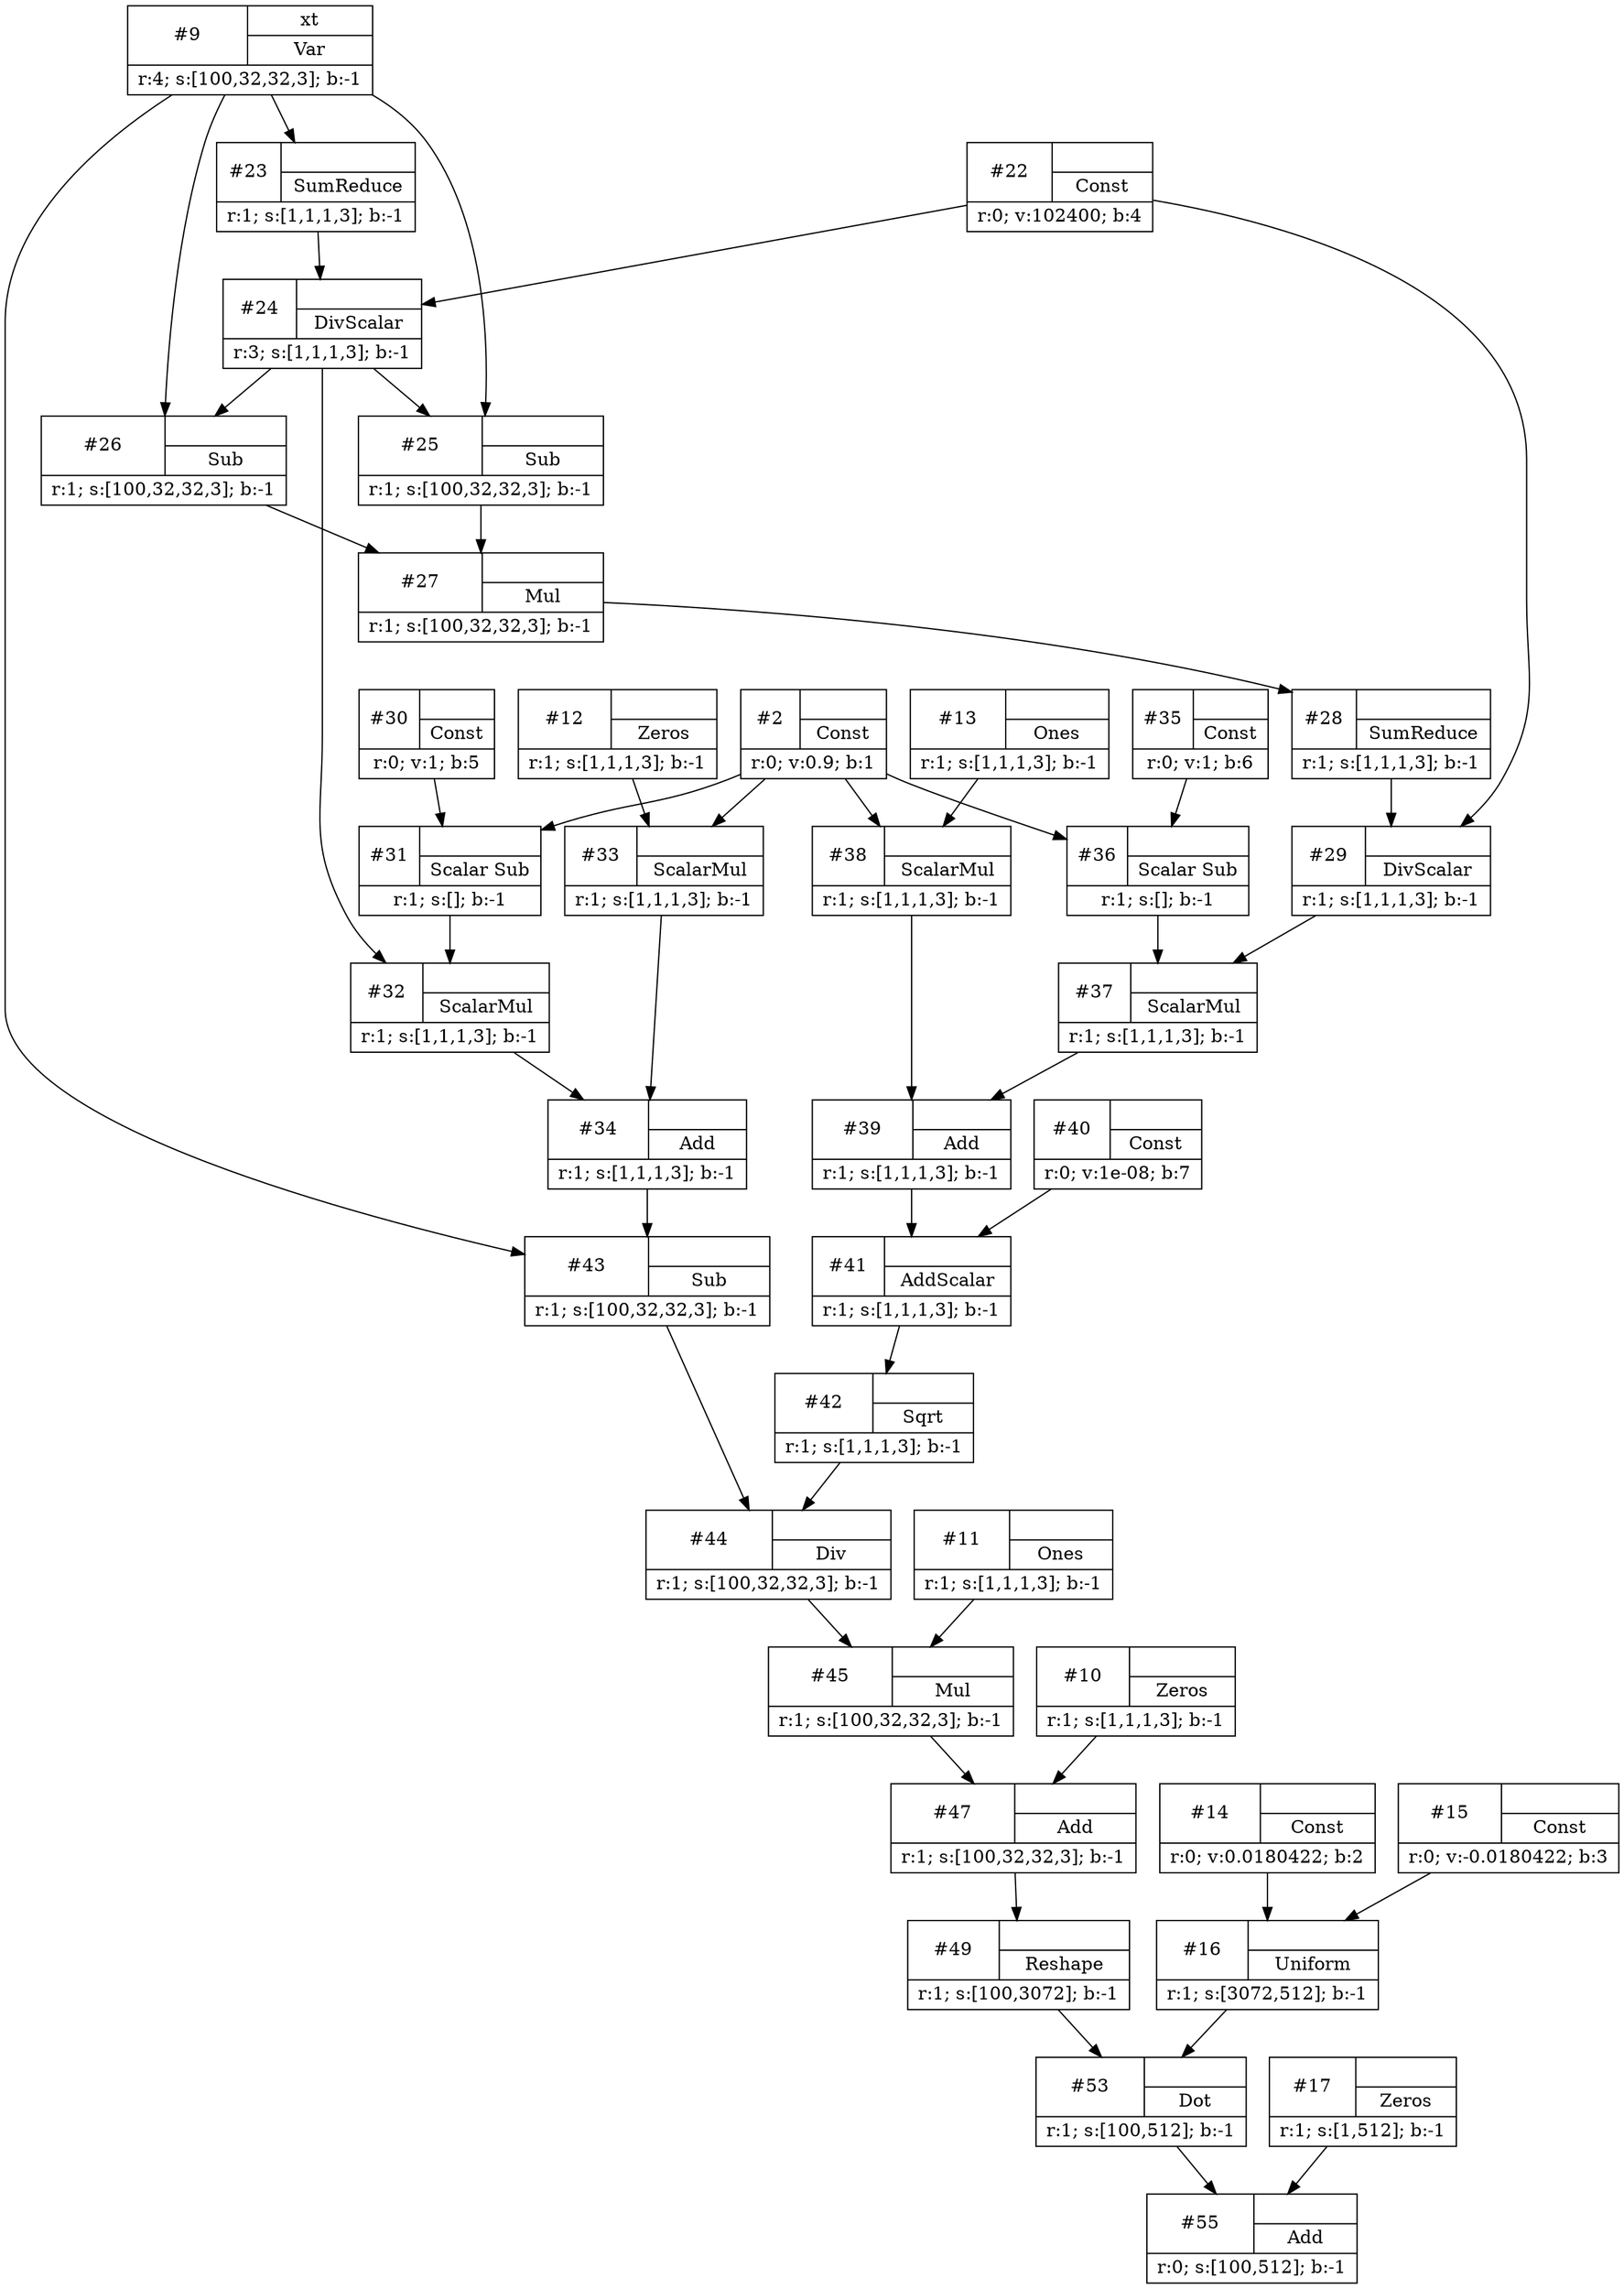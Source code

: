 digraph CG {
node [shape=record];
53 -> 55;
17 -> 55;
49 -> 53;
16 -> 53;
47 -> 49;
45 -> 47;
10 -> 47;
44 -> 45;
11 -> 45;
43 -> 44;
42 -> 44;
9 -> 43;
34 -> 43;
33 -> 34;
32 -> 34;
2 -> 33;
12 -> 33;
31 -> 32;
24 -> 32;
30 -> 31;
2 -> 31;
23 -> 24;
22 -> 24;
9 -> 23;
41 -> 42;
39 -> 41;
40 -> 41;
38 -> 39;
37 -> 39;
2 -> 38;
13 -> 38;
36 -> 37;
29 -> 37;
35 -> 36;
2 -> 36;
28 -> 29;
22 -> 29;
27 -> 28;
26 -> 27;
25 -> 27;
9 -> 26;
24 -> 26;
9 -> 25;
24 -> 25;
15 -> 16;
14 -> 16;
55 [ label="{{#55 | {  | Add }} | r:0; s:[100,512]; b:-1 }"];
53 [ label="{{#53 | {  | Dot }} | r:1; s:[100,512]; b:-1 }"];
49 [ label="{{#49 | {  | Reshape }} | r:1; s:[100,3072]; b:-1 }"];
47 [ label="{{#47 | {  | Add }} | r:1; s:[100,32,32,3]; b:-1 }"];
45 [ label="{{#45 | {  | Mul }} | r:1; s:[100,32,32,3]; b:-1 }"];
44 [ label="{{#44 | {  | Div }} | r:1; s:[100,32,32,3]; b:-1 }"];
43 [ label="{{#43 | {  | Sub }} | r:1; s:[100,32,32,3]; b:-1 }"];
9 [ label="{{#9 | { xt | Var }} | r:4; s:[100,32,32,3]; b:-1 }"];
34 [ label="{{#34 | {  | Add }} | r:1; s:[1,1,1,3]; b:-1 }"];
33 [ label="{{#33 | {  | ScalarMul }} | r:1; s:[1,1,1,3]; b:-1 }"];
2 [ label="{{#2 | {  | Const }} | r:0; v:0.9; b:1 }"];
12 [ label="{{#12 | {  | Zeros }} | r:1; s:[1,1,1,3]; b:-1 }"];
32 [ label="{{#32 | {  | ScalarMul }} | r:1; s:[1,1,1,3]; b:-1 }"];
31 [ label="{{#31 | {  | Scalar Sub }} | r:1; s:[]; b:-1 }"];
30 [ label="{{#30 | {  | Const }} | r:0; v:1; b:5 }"];
24 [ label="{{#24 | {  | DivScalar }} | r:3; s:[1,1,1,3]; b:-1 }"];
23 [ label="{{#23 | {  | SumReduce }} | r:1; s:[1,1,1,3]; b:-1 }"];
22 [ label="{{#22 | {  | Const }} | r:0; v:102400; b:4 }"];
42 [ label="{{#42 | {  | Sqrt }} | r:1; s:[1,1,1,3]; b:-1 }"];
41 [ label="{{#41 | {  | AddScalar }} | r:1; s:[1,1,1,3]; b:-1 }"];
39 [ label="{{#39 | {  | Add }} | r:1; s:[1,1,1,3]; b:-1 }"];
38 [ label="{{#38 | {  | ScalarMul }} | r:1; s:[1,1,1,3]; b:-1 }"];
13 [ label="{{#13 | {  | Ones }} | r:1; s:[1,1,1,3]; b:-1 }"];
37 [ label="{{#37 | {  | ScalarMul }} | r:1; s:[1,1,1,3]; b:-1 }"];
36 [ label="{{#36 | {  | Scalar Sub }} | r:1; s:[]; b:-1 }"];
35 [ label="{{#35 | {  | Const }} | r:0; v:1; b:6 }"];
29 [ label="{{#29 | {  | DivScalar }} | r:1; s:[1,1,1,3]; b:-1 }"];
28 [ label="{{#28 | {  | SumReduce }} | r:1; s:[1,1,1,3]; b:-1 }"];
27 [ label="{{#27 | {  | Mul }} | r:1; s:[100,32,32,3]; b:-1 }"];
26 [ label="{{#26 | {  | Sub }} | r:1; s:[100,32,32,3]; b:-1 }"];
25 [ label="{{#25 | {  | Sub }} | r:1; s:[100,32,32,3]; b:-1 }"];
40 [ label="{{#40 | {  | Const }} | r:0; v:1e-08; b:7 }"];
11 [ label="{{#11 | {  | Ones }} | r:1; s:[1,1,1,3]; b:-1 }"];
10 [ label="{{#10 | {  | Zeros }} | r:1; s:[1,1,1,3]; b:-1 }"];
16 [ label="{{#16 | {  | Uniform }} | r:1; s:[3072,512]; b:-1 }"];
15 [ label="{{#15 | {  | Const }} | r:0; v:-0.0180422; b:3 }"];
14 [ label="{{#14 | {  | Const }} | r:0; v:0.0180422; b:2 }"];
17 [ label="{{#17 | {  | Zeros }} | r:1; s:[1,512]; b:-1 }"];
}